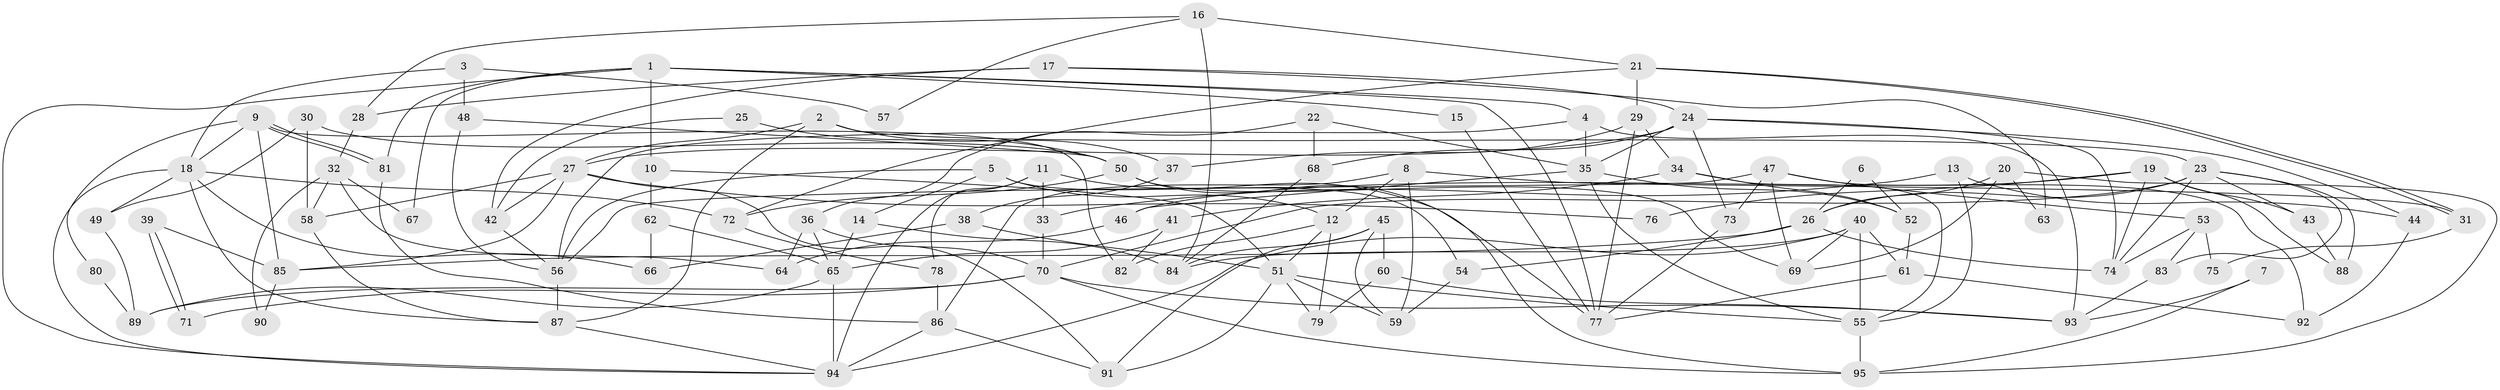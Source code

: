 // Generated by graph-tools (version 1.1) at 2025/02/03/09/25 03:02:14]
// undirected, 95 vertices, 190 edges
graph export_dot {
graph [start="1"]
  node [color=gray90,style=filled];
  1;
  2;
  3;
  4;
  5;
  6;
  7;
  8;
  9;
  10;
  11;
  12;
  13;
  14;
  15;
  16;
  17;
  18;
  19;
  20;
  21;
  22;
  23;
  24;
  25;
  26;
  27;
  28;
  29;
  30;
  31;
  32;
  33;
  34;
  35;
  36;
  37;
  38;
  39;
  40;
  41;
  42;
  43;
  44;
  45;
  46;
  47;
  48;
  49;
  50;
  51;
  52;
  53;
  54;
  55;
  56;
  57;
  58;
  59;
  60;
  61;
  62;
  63;
  64;
  65;
  66;
  67;
  68;
  69;
  70;
  71;
  72;
  73;
  74;
  75;
  76;
  77;
  78;
  79;
  80;
  81;
  82;
  83;
  84;
  85;
  86;
  87;
  88;
  89;
  90;
  91;
  92;
  93;
  94;
  95;
  1 -- 77;
  1 -- 94;
  1 -- 4;
  1 -- 10;
  1 -- 15;
  1 -- 67;
  1 -- 81;
  2 -- 87;
  2 -- 27;
  2 -- 23;
  2 -- 37;
  3 -- 48;
  3 -- 18;
  3 -- 57;
  4 -- 56;
  4 -- 35;
  4 -- 93;
  5 -- 14;
  5 -- 56;
  5 -- 12;
  5 -- 54;
  6 -- 26;
  6 -- 52;
  7 -- 95;
  7 -- 93;
  8 -- 12;
  8 -- 86;
  8 -- 31;
  8 -- 59;
  9 -- 81;
  9 -- 81;
  9 -- 18;
  9 -- 80;
  9 -- 82;
  9 -- 85;
  10 -- 51;
  10 -- 62;
  11 -- 77;
  11 -- 94;
  11 -- 33;
  11 -- 78;
  12 -- 79;
  12 -- 51;
  12 -- 82;
  13 -- 55;
  13 -- 33;
  13 -- 44;
  14 -- 84;
  14 -- 65;
  15 -- 77;
  16 -- 21;
  16 -- 84;
  16 -- 28;
  16 -- 57;
  17 -- 24;
  17 -- 42;
  17 -- 28;
  17 -- 63;
  18 -- 87;
  18 -- 94;
  18 -- 49;
  18 -- 66;
  18 -- 72;
  19 -- 74;
  19 -- 88;
  19 -- 43;
  19 -- 46;
  19 -- 76;
  20 -- 95;
  20 -- 26;
  20 -- 63;
  20 -- 69;
  21 -- 31;
  21 -- 31;
  21 -- 72;
  21 -- 29;
  22 -- 35;
  22 -- 68;
  22 -- 36;
  23 -- 26;
  23 -- 43;
  23 -- 70;
  23 -- 74;
  23 -- 83;
  23 -- 88;
  24 -- 27;
  24 -- 35;
  24 -- 44;
  24 -- 68;
  24 -- 73;
  24 -- 74;
  25 -- 42;
  25 -- 50;
  26 -- 54;
  26 -- 74;
  26 -- 85;
  27 -- 85;
  27 -- 91;
  27 -- 42;
  27 -- 58;
  27 -- 76;
  28 -- 32;
  29 -- 37;
  29 -- 34;
  29 -- 77;
  30 -- 50;
  30 -- 58;
  30 -- 49;
  31 -- 75;
  32 -- 64;
  32 -- 58;
  32 -- 67;
  32 -- 90;
  33 -- 70;
  34 -- 55;
  34 -- 41;
  34 -- 52;
  35 -- 52;
  35 -- 46;
  35 -- 55;
  36 -- 70;
  36 -- 64;
  36 -- 65;
  37 -- 38;
  38 -- 66;
  38 -- 51;
  39 -- 71;
  39 -- 71;
  39 -- 85;
  40 -- 55;
  40 -- 61;
  40 -- 69;
  40 -- 84;
  40 -- 94;
  41 -- 82;
  41 -- 65;
  42 -- 56;
  43 -- 88;
  44 -- 92;
  45 -- 59;
  45 -- 91;
  45 -- 60;
  45 -- 84;
  46 -- 64;
  47 -- 53;
  47 -- 69;
  47 -- 56;
  47 -- 73;
  47 -- 92;
  48 -- 56;
  48 -- 50;
  49 -- 89;
  50 -- 69;
  50 -- 72;
  50 -- 95;
  51 -- 55;
  51 -- 59;
  51 -- 79;
  51 -- 91;
  52 -- 61;
  53 -- 74;
  53 -- 83;
  53 -- 75;
  54 -- 59;
  55 -- 95;
  56 -- 87;
  58 -- 87;
  60 -- 93;
  60 -- 79;
  61 -- 77;
  61 -- 92;
  62 -- 65;
  62 -- 66;
  65 -- 89;
  65 -- 94;
  68 -- 84;
  70 -- 89;
  70 -- 71;
  70 -- 93;
  70 -- 95;
  72 -- 78;
  73 -- 77;
  78 -- 86;
  80 -- 89;
  81 -- 86;
  83 -- 93;
  85 -- 90;
  86 -- 94;
  86 -- 91;
  87 -- 94;
}

